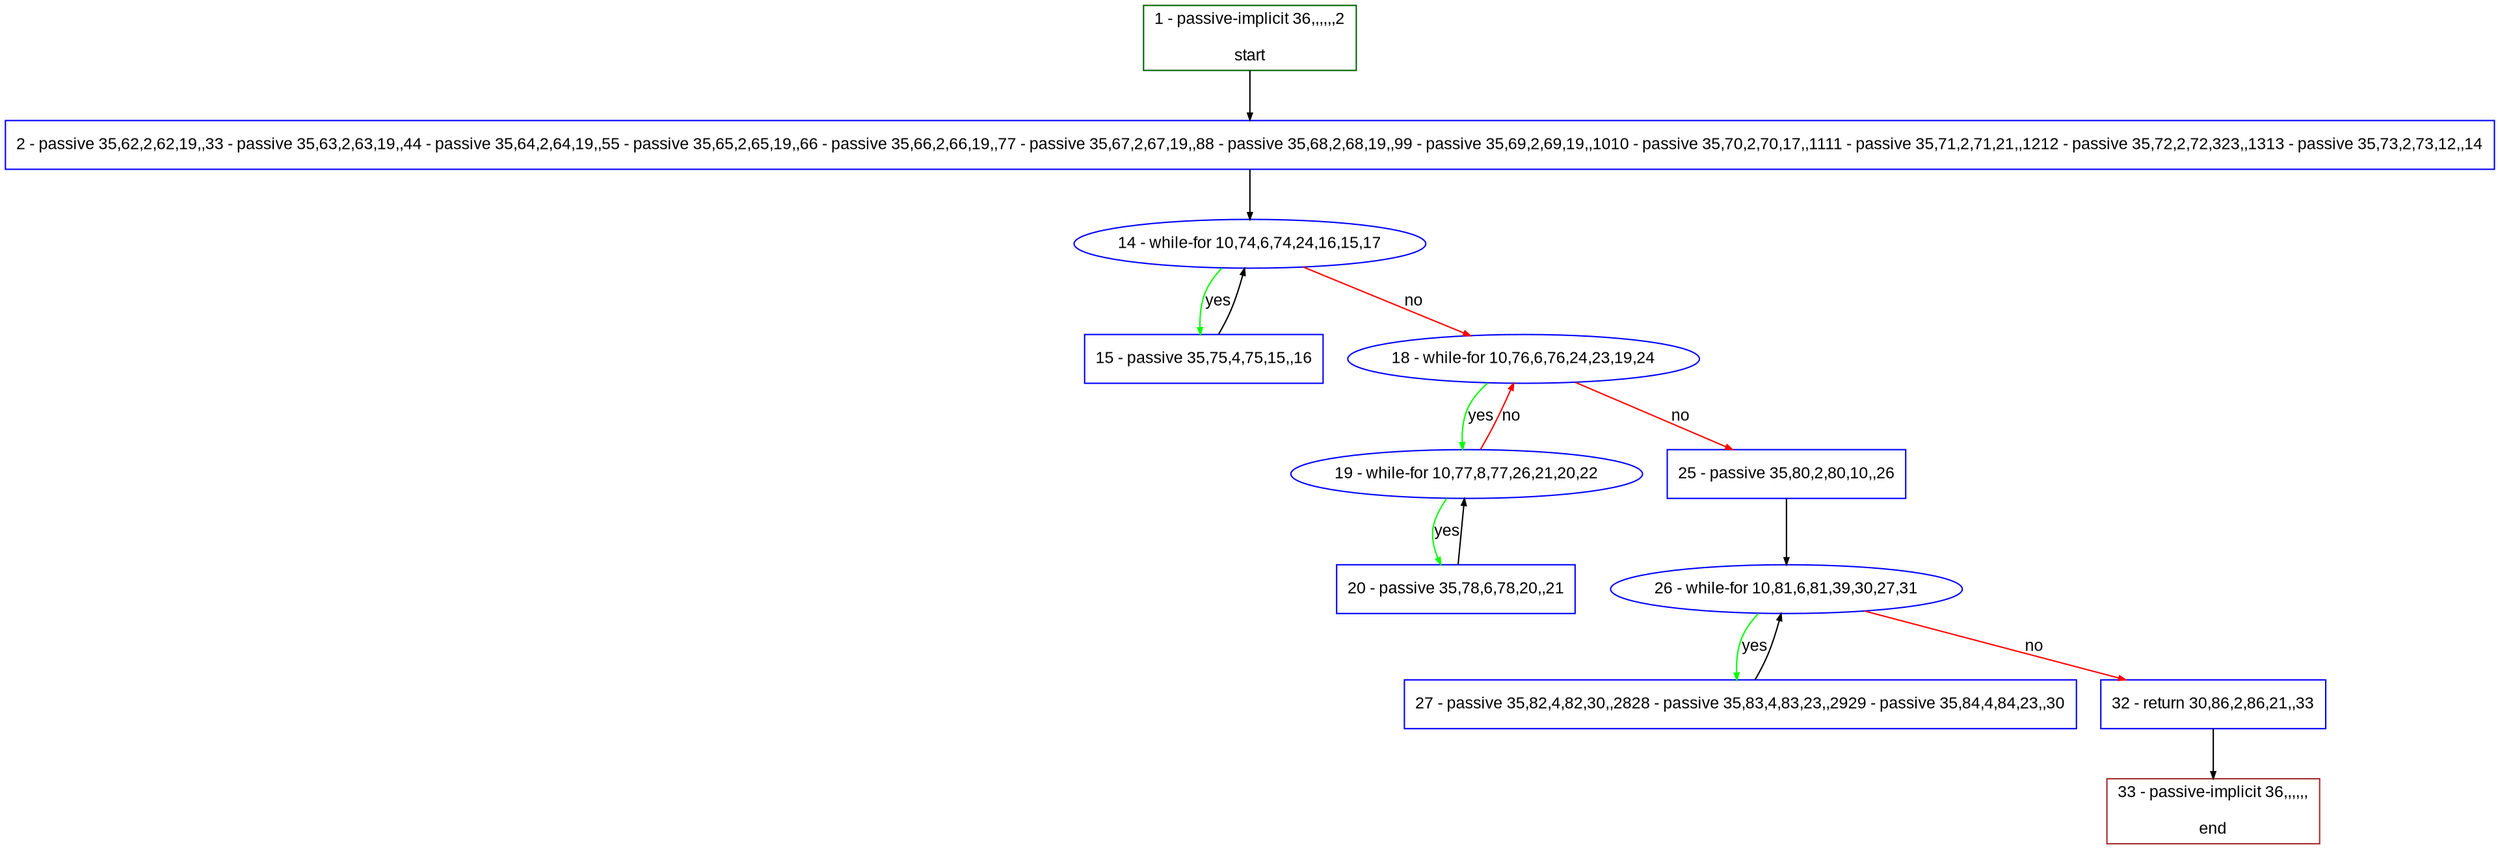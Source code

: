 digraph "" {
  graph [pack="true", label="", fontsize="12", packmode="clust", fontname="Arial", fillcolor="#FFFFCC", bgcolor="white", style="rounded,filled", compound="true"];
  node [node_initialized="no", label="", color="grey", fontsize="12", fillcolor="white", fontname="Arial", style="filled", shape="rectangle", compound="true", fixedsize="false"];
  edge [fontcolor="black", arrowhead="normal", arrowtail="none", arrowsize="0.5", ltail="", label="", color="black", fontsize="12", lhead="", fontname="Arial", dir="forward", compound="true"];
  __N1 [label="2 - passive 35,62,2,62,19,,33 - passive 35,63,2,63,19,,44 - passive 35,64,2,64,19,,55 - passive 35,65,2,65,19,,66 - passive 35,66,2,66,19,,77 - passive 35,67,2,67,19,,88 - passive 35,68,2,68,19,,99 - passive 35,69,2,69,19,,1010 - passive 35,70,2,70,17,,1111 - passive 35,71,2,71,21,,1212 - passive 35,72,2,72,323,,1313 - passive 35,73,2,73,12,,14", color="#0000ff", fillcolor="#ffffff", style="filled", shape="box"];
  __N2 [label="1 - passive-implicit 36,,,,,,2\n\nstart", color="#006400", fillcolor="#ffffff", style="filled", shape="box"];
  __N3 [label="14 - while-for 10,74,6,74,24,16,15,17", color="#0000ff", fillcolor="#ffffff", style="filled", shape="oval"];
  __N4 [label="15 - passive 35,75,4,75,15,,16", color="#0000ff", fillcolor="#ffffff", style="filled", shape="box"];
  __N5 [label="18 - while-for 10,76,6,76,24,23,19,24", color="#0000ff", fillcolor="#ffffff", style="filled", shape="oval"];
  __N6 [label="19 - while-for 10,77,8,77,26,21,20,22", color="#0000ff", fillcolor="#ffffff", style="filled", shape="oval"];
  __N7 [label="25 - passive 35,80,2,80,10,,26", color="#0000ff", fillcolor="#ffffff", style="filled", shape="box"];
  __N8 [label="20 - passive 35,78,6,78,20,,21", color="#0000ff", fillcolor="#ffffff", style="filled", shape="box"];
  __N9 [label="26 - while-for 10,81,6,81,39,30,27,31", color="#0000ff", fillcolor="#ffffff", style="filled", shape="oval"];
  __N10 [label="27 - passive 35,82,4,82,30,,2828 - passive 35,83,4,83,23,,2929 - passive 35,84,4,84,23,,30", color="#0000ff", fillcolor="#ffffff", style="filled", shape="box"];
  __N11 [label="32 - return 30,86,2,86,21,,33", color="#0000ff", fillcolor="#ffffff", style="filled", shape="box"];
  __N12 [label="33 - passive-implicit 36,,,,,,\n\nend", color="#a52a2a", fillcolor="#ffffff", style="filled", shape="box"];
  __N2 -> __N1 [arrowhead="normal", arrowtail="none", color="#000000", label="", dir="forward"];
  __N1 -> __N3 [arrowhead="normal", arrowtail="none", color="#000000", label="", dir="forward"];
  __N3 -> __N4 [arrowhead="normal", arrowtail="none", color="#00ff00", label="yes", dir="forward"];
  __N4 -> __N3 [arrowhead="normal", arrowtail="none", color="#000000", label="", dir="forward"];
  __N3 -> __N5 [arrowhead="normal", arrowtail="none", color="#ff0000", label="no", dir="forward"];
  __N5 -> __N6 [arrowhead="normal", arrowtail="none", color="#00ff00", label="yes", dir="forward"];
  __N6 -> __N5 [arrowhead="normal", arrowtail="none", color="#ff0000", label="no", dir="forward"];
  __N5 -> __N7 [arrowhead="normal", arrowtail="none", color="#ff0000", label="no", dir="forward"];
  __N6 -> __N8 [arrowhead="normal", arrowtail="none", color="#00ff00", label="yes", dir="forward"];
  __N8 -> __N6 [arrowhead="normal", arrowtail="none", color="#000000", label="", dir="forward"];
  __N7 -> __N9 [arrowhead="normal", arrowtail="none", color="#000000", label="", dir="forward"];
  __N9 -> __N10 [arrowhead="normal", arrowtail="none", color="#00ff00", label="yes", dir="forward"];
  __N10 -> __N9 [arrowhead="normal", arrowtail="none", color="#000000", label="", dir="forward"];
  __N9 -> __N11 [arrowhead="normal", arrowtail="none", color="#ff0000", label="no", dir="forward"];
  __N11 -> __N12 [arrowhead="normal", arrowtail="none", color="#000000", label="", dir="forward"];
}
